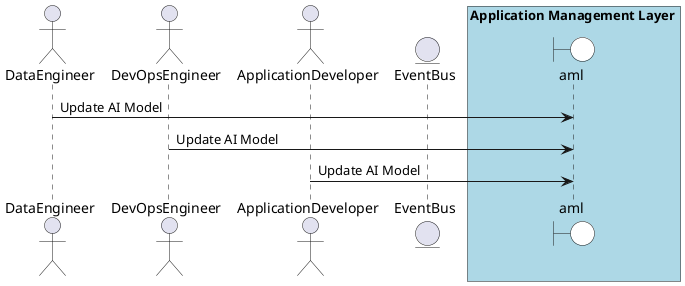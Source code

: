 @startuml

actor "DataEngineer"

actor "DevOpsEngineer"

actor "ApplicationDeveloper"


entity EventBus

box Application Management Layer #lightblue
    boundary aml #white
end box



"DataEngineer" -> aml: Update AI Model


"DevOpsEngineer" -> aml: Update AI Model


"ApplicationDeveloper" -> aml: Update AI Model



@enduml
